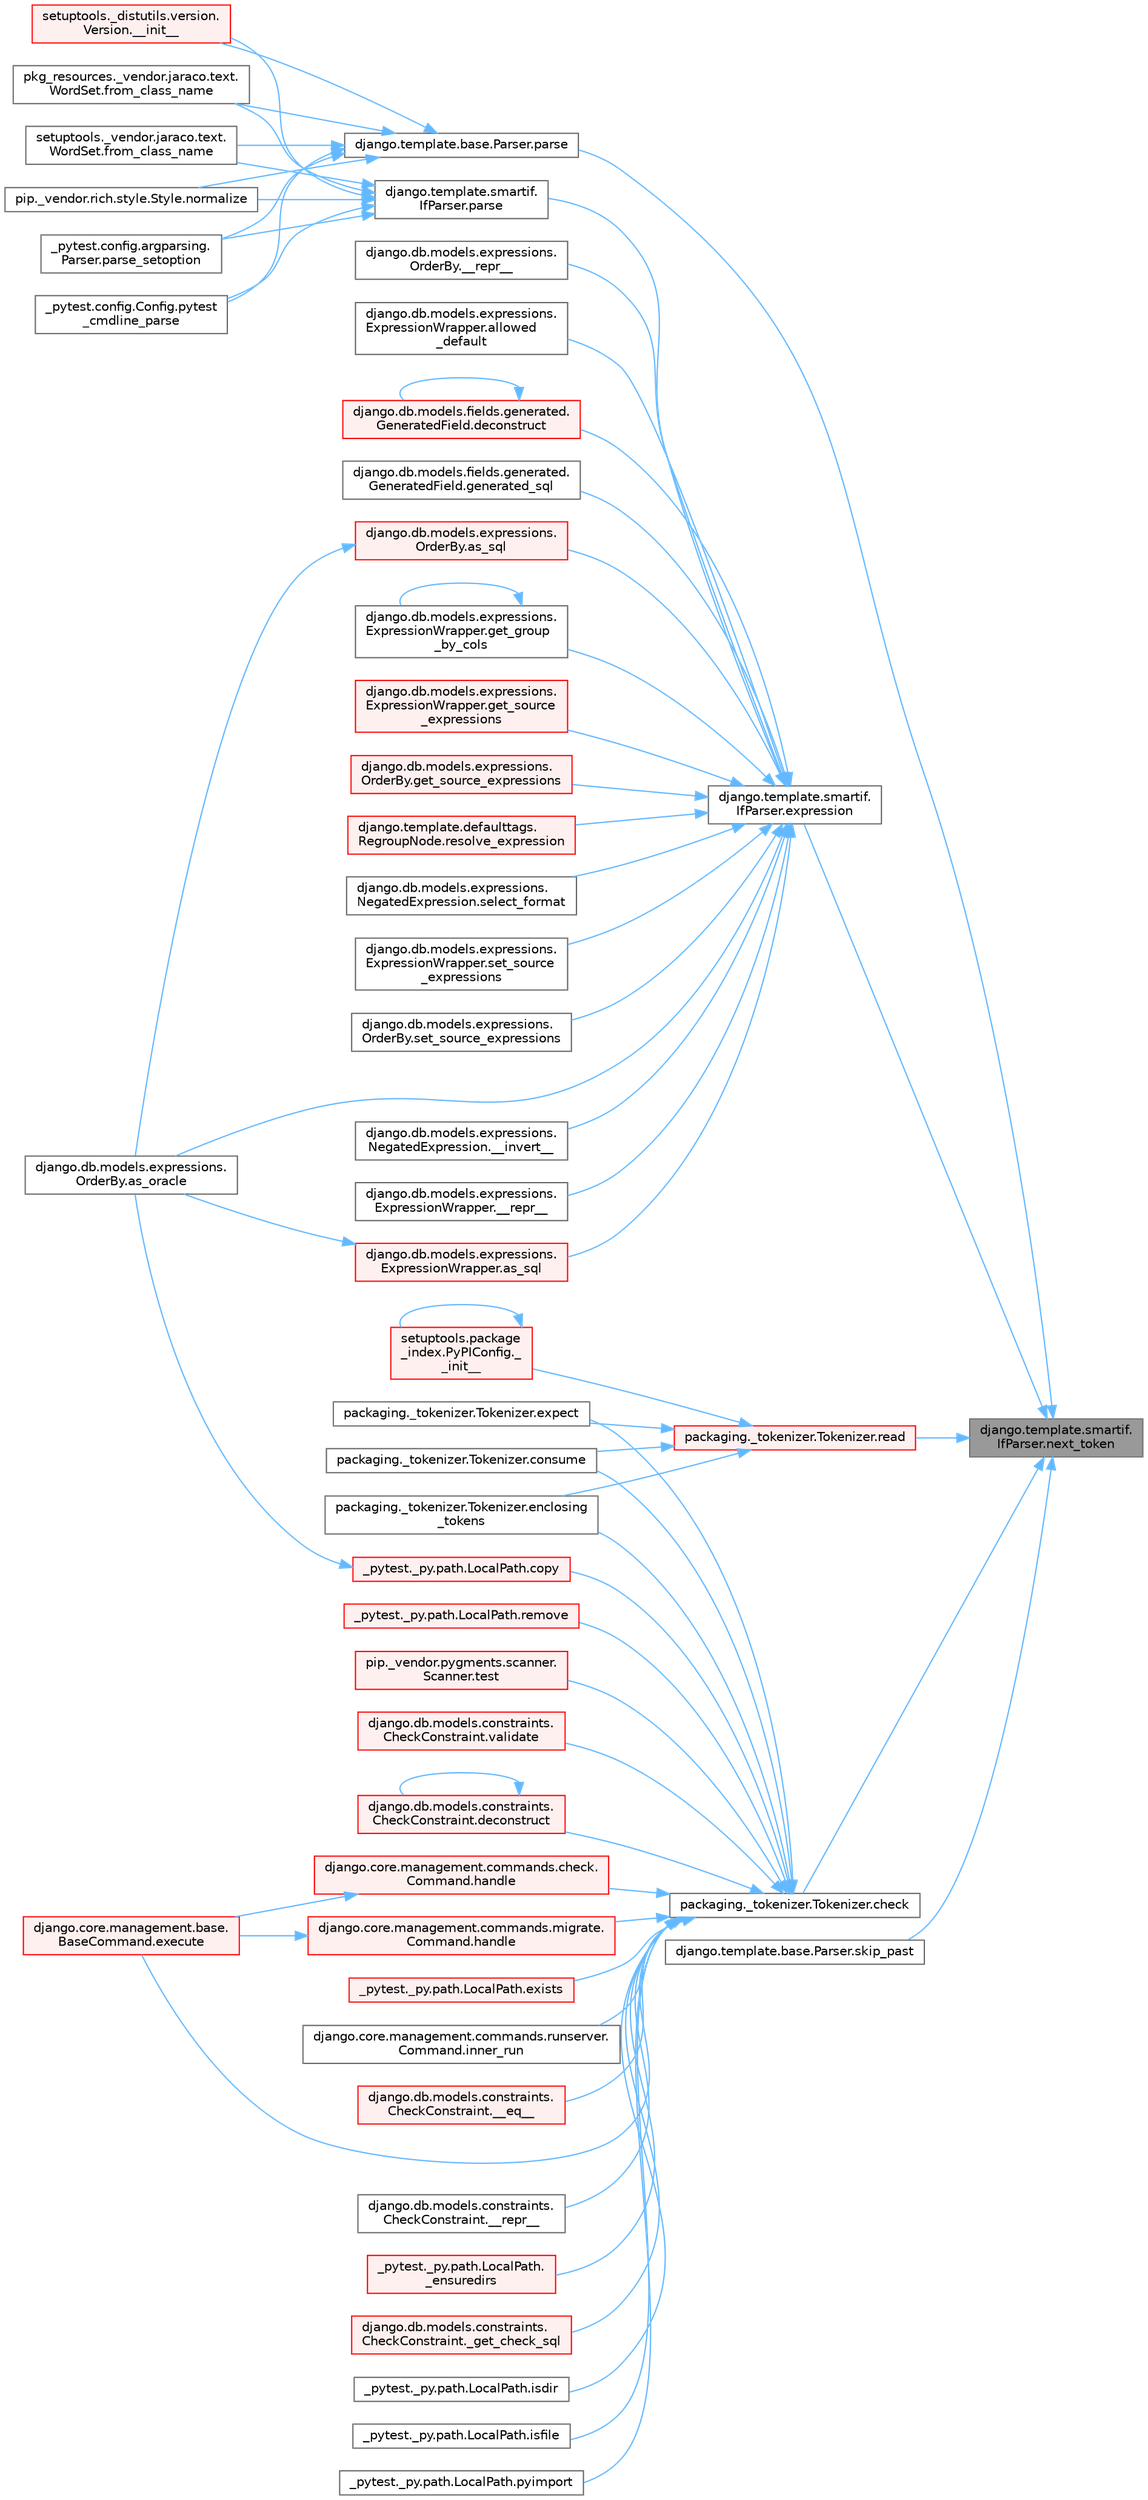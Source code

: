 digraph "django.template.smartif.IfParser.next_token"
{
 // LATEX_PDF_SIZE
  bgcolor="transparent";
  edge [fontname=Helvetica,fontsize=10,labelfontname=Helvetica,labelfontsize=10];
  node [fontname=Helvetica,fontsize=10,shape=box,height=0.2,width=0.4];
  rankdir="RL";
  Node1 [id="Node000001",label="django.template.smartif.\lIfParser.next_token",height=0.2,width=0.4,color="gray40", fillcolor="grey60", style="filled", fontcolor="black",tooltip=" "];
  Node1 -> Node2 [id="edge1_Node000001_Node000002",dir="back",color="steelblue1",style="solid",tooltip=" "];
  Node2 [id="Node000002",label="packaging._tokenizer.Tokenizer.check",height=0.2,width=0.4,color="grey40", fillcolor="white", style="filled",URL="$classpackaging_1_1__tokenizer_1_1_tokenizer.html#a6c4529c0615ee80330bf28db87789ab6",tooltip=" "];
  Node2 -> Node3 [id="edge2_Node000002_Node000003",dir="back",color="steelblue1",style="solid",tooltip=" "];
  Node3 [id="Node000003",label="django.db.models.constraints.\lCheckConstraint.__eq__",height=0.2,width=0.4,color="red", fillcolor="#FFF0F0", style="filled",URL="$classdjango_1_1db_1_1models_1_1constraints_1_1_check_constraint.html#a55875a553e53009967129f8b8a269475",tooltip=" "];
  Node2 -> Node12 [id="edge3_Node000002_Node000012",dir="back",color="steelblue1",style="solid",tooltip=" "];
  Node12 [id="Node000012",label="django.db.models.constraints.\lCheckConstraint.__repr__",height=0.2,width=0.4,color="grey40", fillcolor="white", style="filled",URL="$classdjango_1_1db_1_1models_1_1constraints_1_1_check_constraint.html#a5ee1e990e7235f77706fa7da45651b5f",tooltip=" "];
  Node2 -> Node13 [id="edge4_Node000002_Node000013",dir="back",color="steelblue1",style="solid",tooltip=" "];
  Node13 [id="Node000013",label="_pytest._py.path.LocalPath.\l_ensuredirs",height=0.2,width=0.4,color="red", fillcolor="#FFF0F0", style="filled",URL="$class__pytest_1_1__py_1_1path_1_1_local_path.html#a0fa56f7616aa9008fbda709b5bd46302",tooltip=" "];
  Node2 -> Node740 [id="edge5_Node000002_Node000740",dir="back",color="steelblue1",style="solid",tooltip=" "];
  Node740 [id="Node000740",label="django.db.models.constraints.\lCheckConstraint._get_check_sql",height=0.2,width=0.4,color="red", fillcolor="#FFF0F0", style="filled",URL="$classdjango_1_1db_1_1models_1_1constraints_1_1_check_constraint.html#ab552e7a1f32342445fc3de884f6602fa",tooltip=" "];
  Node2 -> Node728 [id="edge6_Node000002_Node000728",dir="back",color="steelblue1",style="solid",tooltip=" "];
  Node728 [id="Node000728",label="packaging._tokenizer.Tokenizer.consume",height=0.2,width=0.4,color="grey40", fillcolor="white", style="filled",URL="$classpackaging_1_1__tokenizer_1_1_tokenizer.html#aff74eaccaae690982aaaba5cb9a4d051",tooltip=" "];
  Node2 -> Node15 [id="edge7_Node000002_Node000015",dir="back",color="steelblue1",style="solid",tooltip=" "];
  Node15 [id="Node000015",label="_pytest._py.path.LocalPath.copy",height=0.2,width=0.4,color="red", fillcolor="#FFF0F0", style="filled",URL="$class__pytest_1_1__py_1_1path_1_1_local_path.html#a9eeecae0b90a7147e6bf23d6ea8fc6c0",tooltip=" "];
  Node15 -> Node309 [id="edge8_Node000015_Node000309",dir="back",color="steelblue1",style="solid",tooltip=" "];
  Node309 [id="Node000309",label="django.db.models.expressions.\lOrderBy.as_oracle",height=0.2,width=0.4,color="grey40", fillcolor="white", style="filled",URL="$classdjango_1_1db_1_1models_1_1expressions_1_1_order_by.html#af9b6ede9b0df85d6bcf54f983b3a8f6a",tooltip=" "];
  Node2 -> Node743 [id="edge9_Node000002_Node000743",dir="back",color="steelblue1",style="solid",tooltip=" "];
  Node743 [id="Node000743",label="django.db.models.constraints.\lCheckConstraint.deconstruct",height=0.2,width=0.4,color="red", fillcolor="#FFF0F0", style="filled",URL="$classdjango_1_1db_1_1models_1_1constraints_1_1_check_constraint.html#ac92574d84d50d54d9cffa5abb756b970",tooltip=" "];
  Node743 -> Node743 [id="edge10_Node000743_Node000743",dir="back",color="steelblue1",style="solid",tooltip=" "];
  Node2 -> Node744 [id="edge11_Node000002_Node000744",dir="back",color="steelblue1",style="solid",tooltip=" "];
  Node744 [id="Node000744",label="packaging._tokenizer.Tokenizer.enclosing\l_tokens",height=0.2,width=0.4,color="grey40", fillcolor="white", style="filled",URL="$classpackaging_1_1__tokenizer_1_1_tokenizer.html#a27f8cfa7a5ed91e0cba1923b9b18da3d",tooltip=" "];
  Node2 -> Node745 [id="edge12_Node000002_Node000745",dir="back",color="steelblue1",style="solid",tooltip=" "];
  Node745 [id="Node000745",label="django.core.management.base.\lBaseCommand.execute",height=0.2,width=0.4,color="red", fillcolor="#FFF0F0", style="filled",URL="$classdjango_1_1core_1_1management_1_1base_1_1_base_command.html#a5621c1fb51be6a2deff6777d90c25ee0",tooltip=" "];
  Node2 -> Node746 [id="edge13_Node000002_Node000746",dir="back",color="steelblue1",style="solid",tooltip=" "];
  Node746 [id="Node000746",label="_pytest._py.path.LocalPath.exists",height=0.2,width=0.4,color="red", fillcolor="#FFF0F0", style="filled",URL="$class__pytest_1_1__py_1_1path_1_1_local_path.html#a3fbaec6b6f93562fa73a23530e92d148",tooltip=" "];
  Node2 -> Node747 [id="edge14_Node000002_Node000747",dir="back",color="steelblue1",style="solid",tooltip=" "];
  Node747 [id="Node000747",label="packaging._tokenizer.Tokenizer.expect",height=0.2,width=0.4,color="grey40", fillcolor="white", style="filled",URL="$classpackaging_1_1__tokenizer_1_1_tokenizer.html#a151b21b99f387eddd422cd0dcf2064dd",tooltip=" "];
  Node2 -> Node748 [id="edge15_Node000002_Node000748",dir="back",color="steelblue1",style="solid",tooltip=" "];
  Node748 [id="Node000748",label="django.core.management.commands.check.\lCommand.handle",height=0.2,width=0.4,color="red", fillcolor="#FFF0F0", style="filled",URL="$classdjango_1_1core_1_1management_1_1commands_1_1check_1_1_command.html#a4170f8ebcb94254dfffabf874e7c8a37",tooltip=" "];
  Node748 -> Node745 [id="edge16_Node000748_Node000745",dir="back",color="steelblue1",style="solid",tooltip=" "];
  Node2 -> Node878 [id="edge17_Node000002_Node000878",dir="back",color="steelblue1",style="solid",tooltip=" "];
  Node878 [id="Node000878",label="django.core.management.commands.migrate.\lCommand.handle",height=0.2,width=0.4,color="red", fillcolor="#FFF0F0", style="filled",URL="$classdjango_1_1core_1_1management_1_1commands_1_1migrate_1_1_command.html#a659ec347367471d5c828fc3520ebc0fa",tooltip=" "];
  Node878 -> Node745 [id="edge18_Node000878_Node000745",dir="back",color="steelblue1",style="solid",tooltip=" "];
  Node2 -> Node983 [id="edge19_Node000002_Node000983",dir="back",color="steelblue1",style="solid",tooltip=" "];
  Node983 [id="Node000983",label="django.core.management.commands.runserver.\lCommand.inner_run",height=0.2,width=0.4,color="grey40", fillcolor="white", style="filled",URL="$classdjango_1_1core_1_1management_1_1commands_1_1runserver_1_1_command.html#acfb4f8a23c7de4b2d14ba1acbe99e76c",tooltip=" "];
  Node2 -> Node1008 [id="edge20_Node000002_Node001008",dir="back",color="steelblue1",style="solid",tooltip=" "];
  Node1008 [id="Node001008",label="_pytest._py.path.LocalPath.isdir",height=0.2,width=0.4,color="grey40", fillcolor="white", style="filled",URL="$class__pytest_1_1__py_1_1path_1_1_local_path.html#a72eece012fd05a880c867add66eee8ed",tooltip=" "];
  Node2 -> Node1009 [id="edge21_Node000002_Node001009",dir="back",color="steelblue1",style="solid",tooltip=" "];
  Node1009 [id="Node001009",label="_pytest._py.path.LocalPath.isfile",height=0.2,width=0.4,color="grey40", fillcolor="white", style="filled",URL="$class__pytest_1_1__py_1_1path_1_1_local_path.html#a497c5830417224b5ca601bc706ed40fc",tooltip=" "];
  Node2 -> Node1010 [id="edge22_Node000002_Node001010",dir="back",color="steelblue1",style="solid",tooltip=" "];
  Node1010 [id="Node001010",label="_pytest._py.path.LocalPath.pyimport",height=0.2,width=0.4,color="grey40", fillcolor="white", style="filled",URL="$class__pytest_1_1__py_1_1path_1_1_local_path.html#aaf2fbd0a1a8554d138b60c28ca682b75",tooltip=" "];
  Node2 -> Node1011 [id="edge23_Node000002_Node001011",dir="back",color="steelblue1",style="solid",tooltip=" "];
  Node1011 [id="Node001011",label="_pytest._py.path.LocalPath.remove",height=0.2,width=0.4,color="red", fillcolor="#FFF0F0", style="filled",URL="$class__pytest_1_1__py_1_1path_1_1_local_path.html#ab03c51c4d1c02d97ecc0249f7d270d2c",tooltip=" "];
  Node2 -> Node1019 [id="edge24_Node000002_Node001019",dir="back",color="steelblue1",style="solid",tooltip=" "];
  Node1019 [id="Node001019",label="pip._vendor.pygments.scanner.\lScanner.test",height=0.2,width=0.4,color="red", fillcolor="#FFF0F0", style="filled",URL="$classpip_1_1__vendor_1_1pygments_1_1scanner_1_1_scanner.html#a6b521090362821e85c40252b24f39a1c",tooltip=" "];
  Node2 -> Node1021 [id="edge25_Node000002_Node001021",dir="back",color="steelblue1",style="solid",tooltip=" "];
  Node1021 [id="Node001021",label="django.db.models.constraints.\lCheckConstraint.validate",height=0.2,width=0.4,color="red", fillcolor="#FFF0F0", style="filled",URL="$classdjango_1_1db_1_1models_1_1constraints_1_1_check_constraint.html#a0c49f2501ccbac5b7ff5d6bd42ee916a",tooltip=" "];
  Node1 -> Node3180 [id="edge26_Node000001_Node003180",dir="back",color="steelblue1",style="solid",tooltip=" "];
  Node3180 [id="Node003180",label="django.template.smartif.\lIfParser.expression",height=0.2,width=0.4,color="grey40", fillcolor="white", style="filled",URL="$classdjango_1_1template_1_1smartif_1_1_if_parser.html#a50f6539d9e33dd1932ce53c1ca21bc98",tooltip=" "];
  Node3180 -> Node3181 [id="edge27_Node003180_Node003181",dir="back",color="steelblue1",style="solid",tooltip=" "];
  Node3181 [id="Node003181",label="django.db.models.expressions.\lNegatedExpression.__invert__",height=0.2,width=0.4,color="grey40", fillcolor="white", style="filled",URL="$classdjango_1_1db_1_1models_1_1expressions_1_1_negated_expression.html#a83029ceb93fa1feb5116ff3ff7c00c96",tooltip=" "];
  Node3180 -> Node3182 [id="edge28_Node003180_Node003182",dir="back",color="steelblue1",style="solid",tooltip=" "];
  Node3182 [id="Node003182",label="django.db.models.expressions.\lExpressionWrapper.__repr__",height=0.2,width=0.4,color="grey40", fillcolor="white", style="filled",URL="$classdjango_1_1db_1_1models_1_1expressions_1_1_expression_wrapper.html#ae4e4643807fecbe8cdc7592294f2c91d",tooltip=" "];
  Node3180 -> Node3183 [id="edge29_Node003180_Node003183",dir="back",color="steelblue1",style="solid",tooltip=" "];
  Node3183 [id="Node003183",label="django.db.models.expressions.\lOrderBy.__repr__",height=0.2,width=0.4,color="grey40", fillcolor="white", style="filled",URL="$classdjango_1_1db_1_1models_1_1expressions_1_1_order_by.html#a30fd14899002ebdb6d30f28b60f38bba",tooltip=" "];
  Node3180 -> Node3184 [id="edge30_Node003180_Node003184",dir="back",color="steelblue1",style="solid",tooltip=" "];
  Node3184 [id="Node003184",label="django.db.models.expressions.\lExpressionWrapper.allowed\l_default",height=0.2,width=0.4,color="grey40", fillcolor="white", style="filled",URL="$classdjango_1_1db_1_1models_1_1expressions_1_1_expression_wrapper.html#a591ce1d240d5628a8595947999d21f1b",tooltip=" "];
  Node3180 -> Node309 [id="edge31_Node003180_Node000309",dir="back",color="steelblue1",style="solid",tooltip=" "];
  Node3180 -> Node3185 [id="edge32_Node003180_Node003185",dir="back",color="steelblue1",style="solid",tooltip=" "];
  Node3185 [id="Node003185",label="django.db.models.expressions.\lExpressionWrapper.as_sql",height=0.2,width=0.4,color="red", fillcolor="#FFF0F0", style="filled",URL="$classdjango_1_1db_1_1models_1_1expressions_1_1_expression_wrapper.html#a49f0ca24c80021e9207624f26f449ae7",tooltip=" "];
  Node3185 -> Node309 [id="edge33_Node003185_Node000309",dir="back",color="steelblue1",style="solid",tooltip=" "];
  Node3180 -> Node3186 [id="edge34_Node003180_Node003186",dir="back",color="steelblue1",style="solid",tooltip=" "];
  Node3186 [id="Node003186",label="django.db.models.expressions.\lOrderBy.as_sql",height=0.2,width=0.4,color="red", fillcolor="#FFF0F0", style="filled",URL="$classdjango_1_1db_1_1models_1_1expressions_1_1_order_by.html#a0f30765b95d25721e3ee9ec3466c74c9",tooltip=" "];
  Node3186 -> Node309 [id="edge35_Node003186_Node000309",dir="back",color="steelblue1",style="solid",tooltip=" "];
  Node3180 -> Node1044 [id="edge36_Node003180_Node001044",dir="back",color="steelblue1",style="solid",tooltip=" "];
  Node1044 [id="Node001044",label="django.db.models.fields.generated.\lGeneratedField.deconstruct",height=0.2,width=0.4,color="red", fillcolor="#FFF0F0", style="filled",URL="$classdjango_1_1db_1_1models_1_1fields_1_1generated_1_1_generated_field.html#a2a53771dfb290140ddb655a9b1c3428a",tooltip=" "];
  Node1044 -> Node1044 [id="edge37_Node001044_Node001044",dir="back",color="steelblue1",style="solid",tooltip=" "];
  Node3180 -> Node3187 [id="edge38_Node003180_Node003187",dir="back",color="steelblue1",style="solid",tooltip=" "];
  Node3187 [id="Node003187",label="django.db.models.fields.generated.\lGeneratedField.generated_sql",height=0.2,width=0.4,color="grey40", fillcolor="white", style="filled",URL="$classdjango_1_1db_1_1models_1_1fields_1_1generated_1_1_generated_field.html#ab04ff0fa3e8bfb8d2e215f3dfbe68c75",tooltip=" "];
  Node3180 -> Node1277 [id="edge39_Node003180_Node001277",dir="back",color="steelblue1",style="solid",tooltip=" "];
  Node1277 [id="Node001277",label="django.db.models.expressions.\lExpressionWrapper.get_group\l_by_cols",height=0.2,width=0.4,color="grey40", fillcolor="white", style="filled",URL="$classdjango_1_1db_1_1models_1_1expressions_1_1_expression_wrapper.html#a9775e8a5f79bd479def0b599a2411ad3",tooltip=" "];
  Node1277 -> Node1277 [id="edge40_Node001277_Node001277",dir="back",color="steelblue1",style="solid",tooltip=" "];
  Node3180 -> Node3188 [id="edge41_Node003180_Node003188",dir="back",color="steelblue1",style="solid",tooltip=" "];
  Node3188 [id="Node003188",label="django.db.models.expressions.\lExpressionWrapper.get_source\l_expressions",height=0.2,width=0.4,color="red", fillcolor="#FFF0F0", style="filled",URL="$classdjango_1_1db_1_1models_1_1expressions_1_1_expression_wrapper.html#abdd54fb24f108830588d86a69e619e8f",tooltip=" "];
  Node3180 -> Node3189 [id="edge42_Node003180_Node003189",dir="back",color="steelblue1",style="solid",tooltip=" "];
  Node3189 [id="Node003189",label="django.db.models.expressions.\lOrderBy.get_source_expressions",height=0.2,width=0.4,color="red", fillcolor="#FFF0F0", style="filled",URL="$classdjango_1_1db_1_1models_1_1expressions_1_1_order_by.html#aa0b698a72cab3662300d9849e2e0b2df",tooltip=" "];
  Node3180 -> Node3190 [id="edge43_Node003180_Node003190",dir="back",color="steelblue1",style="solid",tooltip=" "];
  Node3190 [id="Node003190",label="django.template.smartif.\lIfParser.parse",height=0.2,width=0.4,color="grey40", fillcolor="white", style="filled",URL="$classdjango_1_1template_1_1smartif_1_1_if_parser.html#a3e27b22105ec77827388cd197145b8c8",tooltip=" "];
  Node3190 -> Node1537 [id="edge44_Node003190_Node001537",dir="back",color="steelblue1",style="solid",tooltip=" "];
  Node1537 [id="Node001537",label="setuptools._distutils.version.\lVersion.__init__",height=0.2,width=0.4,color="red", fillcolor="#FFF0F0", style="filled",URL="$classsetuptools_1_1__distutils_1_1version_1_1_version.html#a6eb3c2f0d326644884717848b784e398",tooltip=" "];
  Node3190 -> Node1538 [id="edge45_Node003190_Node001538",dir="back",color="steelblue1",style="solid",tooltip=" "];
  Node1538 [id="Node001538",label="pkg_resources._vendor.jaraco.text.\lWordSet.from_class_name",height=0.2,width=0.4,color="grey40", fillcolor="white", style="filled",URL="$classpkg__resources_1_1__vendor_1_1jaraco_1_1text_1_1_word_set.html#a34e366f395f8e0b61e6b66a93bc8e848",tooltip=" "];
  Node3190 -> Node1539 [id="edge46_Node003190_Node001539",dir="back",color="steelblue1",style="solid",tooltip=" "];
  Node1539 [id="Node001539",label="setuptools._vendor.jaraco.text.\lWordSet.from_class_name",height=0.2,width=0.4,color="grey40", fillcolor="white", style="filled",URL="$classsetuptools_1_1__vendor_1_1jaraco_1_1text_1_1_word_set.html#acc6d49fea7948867996de1a704579124",tooltip=" "];
  Node3190 -> Node1540 [id="edge47_Node003190_Node001540",dir="back",color="steelblue1",style="solid",tooltip=" "];
  Node1540 [id="Node001540",label="pip._vendor.rich.style.Style.normalize",height=0.2,width=0.4,color="grey40", fillcolor="white", style="filled",URL="$classpip_1_1__vendor_1_1rich_1_1style_1_1_style.html#a702aa841b25a26307558cb52dcb12f0d",tooltip=" "];
  Node3190 -> Node1541 [id="edge48_Node003190_Node001541",dir="back",color="steelblue1",style="solid",tooltip=" "];
  Node1541 [id="Node001541",label="_pytest.config.argparsing.\lParser.parse_setoption",height=0.2,width=0.4,color="grey40", fillcolor="white", style="filled",URL="$class__pytest_1_1config_1_1argparsing_1_1_parser.html#a406b16cc4dad29c64f46812c624e203c",tooltip=" "];
  Node3190 -> Node1542 [id="edge49_Node003190_Node001542",dir="back",color="steelblue1",style="solid",tooltip=" "];
  Node1542 [id="Node001542",label="_pytest.config.Config.pytest\l_cmdline_parse",height=0.2,width=0.4,color="grey40", fillcolor="white", style="filled",URL="$class__pytest_1_1config_1_1_config.html#a87d1af36d8238d7df5315b782f91fc1d",tooltip=" "];
  Node3180 -> Node3191 [id="edge50_Node003180_Node003191",dir="back",color="steelblue1",style="solid",tooltip=" "];
  Node3191 [id="Node003191",label="django.template.defaulttags.\lRegroupNode.resolve_expression",height=0.2,width=0.4,color="red", fillcolor="#FFF0F0", style="filled",URL="$classdjango_1_1template_1_1defaulttags_1_1_regroup_node.html#a89f40be4a217e67febb1cd85df5a6527",tooltip=" "];
  Node3180 -> Node3192 [id="edge51_Node003180_Node003192",dir="back",color="steelblue1",style="solid",tooltip=" "];
  Node3192 [id="Node003192",label="django.db.models.expressions.\lNegatedExpression.select_format",height=0.2,width=0.4,color="grey40", fillcolor="white", style="filled",URL="$classdjango_1_1db_1_1models_1_1expressions_1_1_negated_expression.html#aca625980e97ffe8ba735f86fb38feac4",tooltip=" "];
  Node3180 -> Node3193 [id="edge52_Node003180_Node003193",dir="back",color="steelblue1",style="solid",tooltip=" "];
  Node3193 [id="Node003193",label="django.db.models.expressions.\lExpressionWrapper.set_source\l_expressions",height=0.2,width=0.4,color="grey40", fillcolor="white", style="filled",URL="$classdjango_1_1db_1_1models_1_1expressions_1_1_expression_wrapper.html#a0c6b3fd9f9e81f15df1cea549979557a",tooltip=" "];
  Node3180 -> Node3194 [id="edge53_Node003180_Node003194",dir="back",color="steelblue1",style="solid",tooltip=" "];
  Node3194 [id="Node003194",label="django.db.models.expressions.\lOrderBy.set_source_expressions",height=0.2,width=0.4,color="grey40", fillcolor="white", style="filled",URL="$classdjango_1_1db_1_1models_1_1expressions_1_1_order_by.html#aa102807ea2bad9cfa7dc14376bedc9ff",tooltip=" "];
  Node1 -> Node1536 [id="edge54_Node000001_Node001536",dir="back",color="steelblue1",style="solid",tooltip=" "];
  Node1536 [id="Node001536",label="django.template.base.Parser.parse",height=0.2,width=0.4,color="grey40", fillcolor="white", style="filled",URL="$classdjango_1_1template_1_1base_1_1_parser.html#adf49a6d849c5bc731f4dcd79bbd13e52",tooltip=" "];
  Node1536 -> Node1537 [id="edge55_Node001536_Node001537",dir="back",color="steelblue1",style="solid",tooltip=" "];
  Node1536 -> Node1538 [id="edge56_Node001536_Node001538",dir="back",color="steelblue1",style="solid",tooltip=" "];
  Node1536 -> Node1539 [id="edge57_Node001536_Node001539",dir="back",color="steelblue1",style="solid",tooltip=" "];
  Node1536 -> Node1540 [id="edge58_Node001536_Node001540",dir="back",color="steelblue1",style="solid",tooltip=" "];
  Node1536 -> Node1541 [id="edge59_Node001536_Node001541",dir="back",color="steelblue1",style="solid",tooltip=" "];
  Node1536 -> Node1542 [id="edge60_Node001536_Node001542",dir="back",color="steelblue1",style="solid",tooltip=" "];
  Node1 -> Node3195 [id="edge61_Node000001_Node003195",dir="back",color="steelblue1",style="solid",tooltip=" "];
  Node3195 [id="Node003195",label="packaging._tokenizer.Tokenizer.read",height=0.2,width=0.4,color="red", fillcolor="#FFF0F0", style="filled",URL="$classpackaging_1_1__tokenizer_1_1_tokenizer.html#a0338e1186dd1574082f047fdff9b3b2d",tooltip=" "];
  Node3195 -> Node724 [id="edge62_Node003195_Node000724",dir="back",color="steelblue1",style="solid",tooltip=" "];
  Node724 [id="Node000724",label="setuptools.package\l_index.PyPIConfig._\l_init__",height=0.2,width=0.4,color="red", fillcolor="#FFF0F0", style="filled",URL="$classsetuptools_1_1package__index_1_1_py_p_i_config.html#aaaf43ad63ae6fe8ffed0e48774e437b6",tooltip=" "];
  Node724 -> Node724 [id="edge63_Node000724_Node000724",dir="back",color="steelblue1",style="solid",tooltip=" "];
  Node3195 -> Node728 [id="edge64_Node003195_Node000728",dir="back",color="steelblue1",style="solid",tooltip=" "];
  Node3195 -> Node744 [id="edge65_Node003195_Node000744",dir="back",color="steelblue1",style="solid",tooltip=" "];
  Node3195 -> Node747 [id="edge66_Node003195_Node000747",dir="back",color="steelblue1",style="solid",tooltip=" "];
  Node1 -> Node1556 [id="edge67_Node000001_Node001556",dir="back",color="steelblue1",style="solid",tooltip=" "];
  Node1556 [id="Node001556",label="django.template.base.Parser.skip_past",height=0.2,width=0.4,color="grey40", fillcolor="white", style="filled",URL="$classdjango_1_1template_1_1base_1_1_parser.html#a72392545b9bed168737680aa4491807f",tooltip=" "];
}
